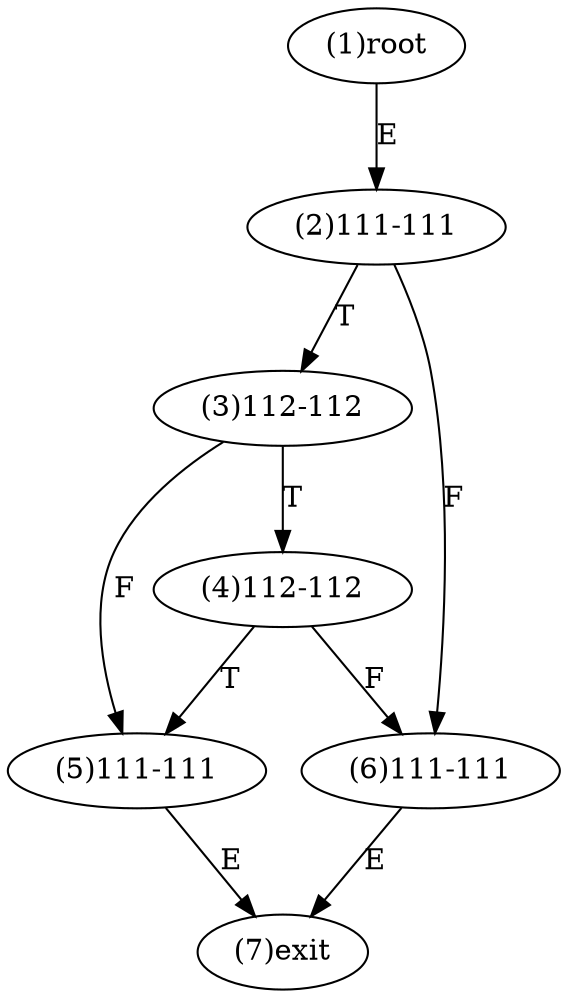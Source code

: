 digraph "" { 
1[ label="(1)root"];
2[ label="(2)111-111"];
3[ label="(3)112-112"];
4[ label="(4)112-112"];
5[ label="(5)111-111"];
6[ label="(6)111-111"];
7[ label="(7)exit"];
1->2[ label="E"];
2->6[ label="F"];
2->3[ label="T"];
3->5[ label="F"];
3->4[ label="T"];
4->6[ label="F"];
4->5[ label="T"];
5->7[ label="E"];
6->7[ label="E"];
}